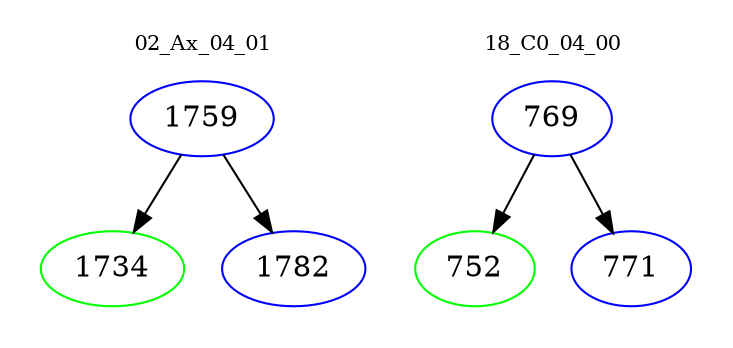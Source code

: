 digraph{
subgraph cluster_0 {
color = white
label = "02_Ax_04_01";
fontsize=10;
T0_1759 [label="1759", color="blue"]
T0_1759 -> T0_1734 [color="black"]
T0_1734 [label="1734", color="green"]
T0_1759 -> T0_1782 [color="black"]
T0_1782 [label="1782", color="blue"]
}
subgraph cluster_1 {
color = white
label = "18_C0_04_00";
fontsize=10;
T1_769 [label="769", color="blue"]
T1_769 -> T1_752 [color="black"]
T1_752 [label="752", color="green"]
T1_769 -> T1_771 [color="black"]
T1_771 [label="771", color="blue"]
}
}
